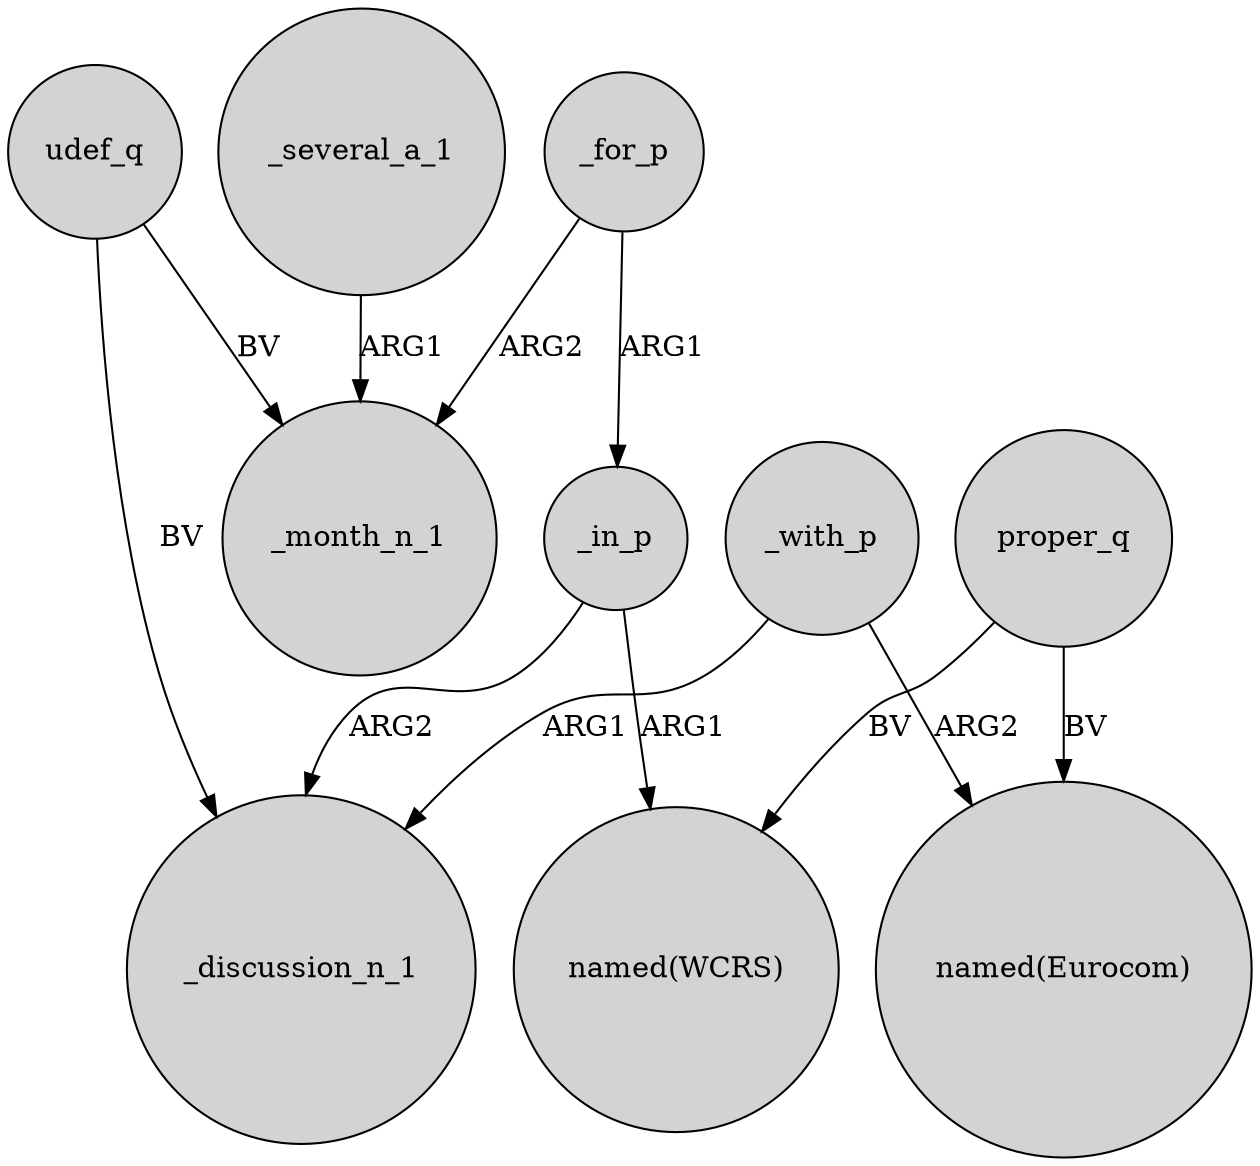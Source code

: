 digraph {
	node [shape=circle style=filled]
	_for_p -> _month_n_1 [label=ARG2]
	_in_p -> _discussion_n_1 [label=ARG2]
	_with_p -> _discussion_n_1 [label=ARG1]
	udef_q -> _month_n_1 [label=BV]
	udef_q -> _discussion_n_1 [label=BV]
	_in_p -> "named(WCRS)" [label=ARG1]
	_with_p -> "named(Eurocom)" [label=ARG2]
	proper_q -> "named(WCRS)" [label=BV]
	_several_a_1 -> _month_n_1 [label=ARG1]
	proper_q -> "named(Eurocom)" [label=BV]
	_for_p -> _in_p [label=ARG1]
}

